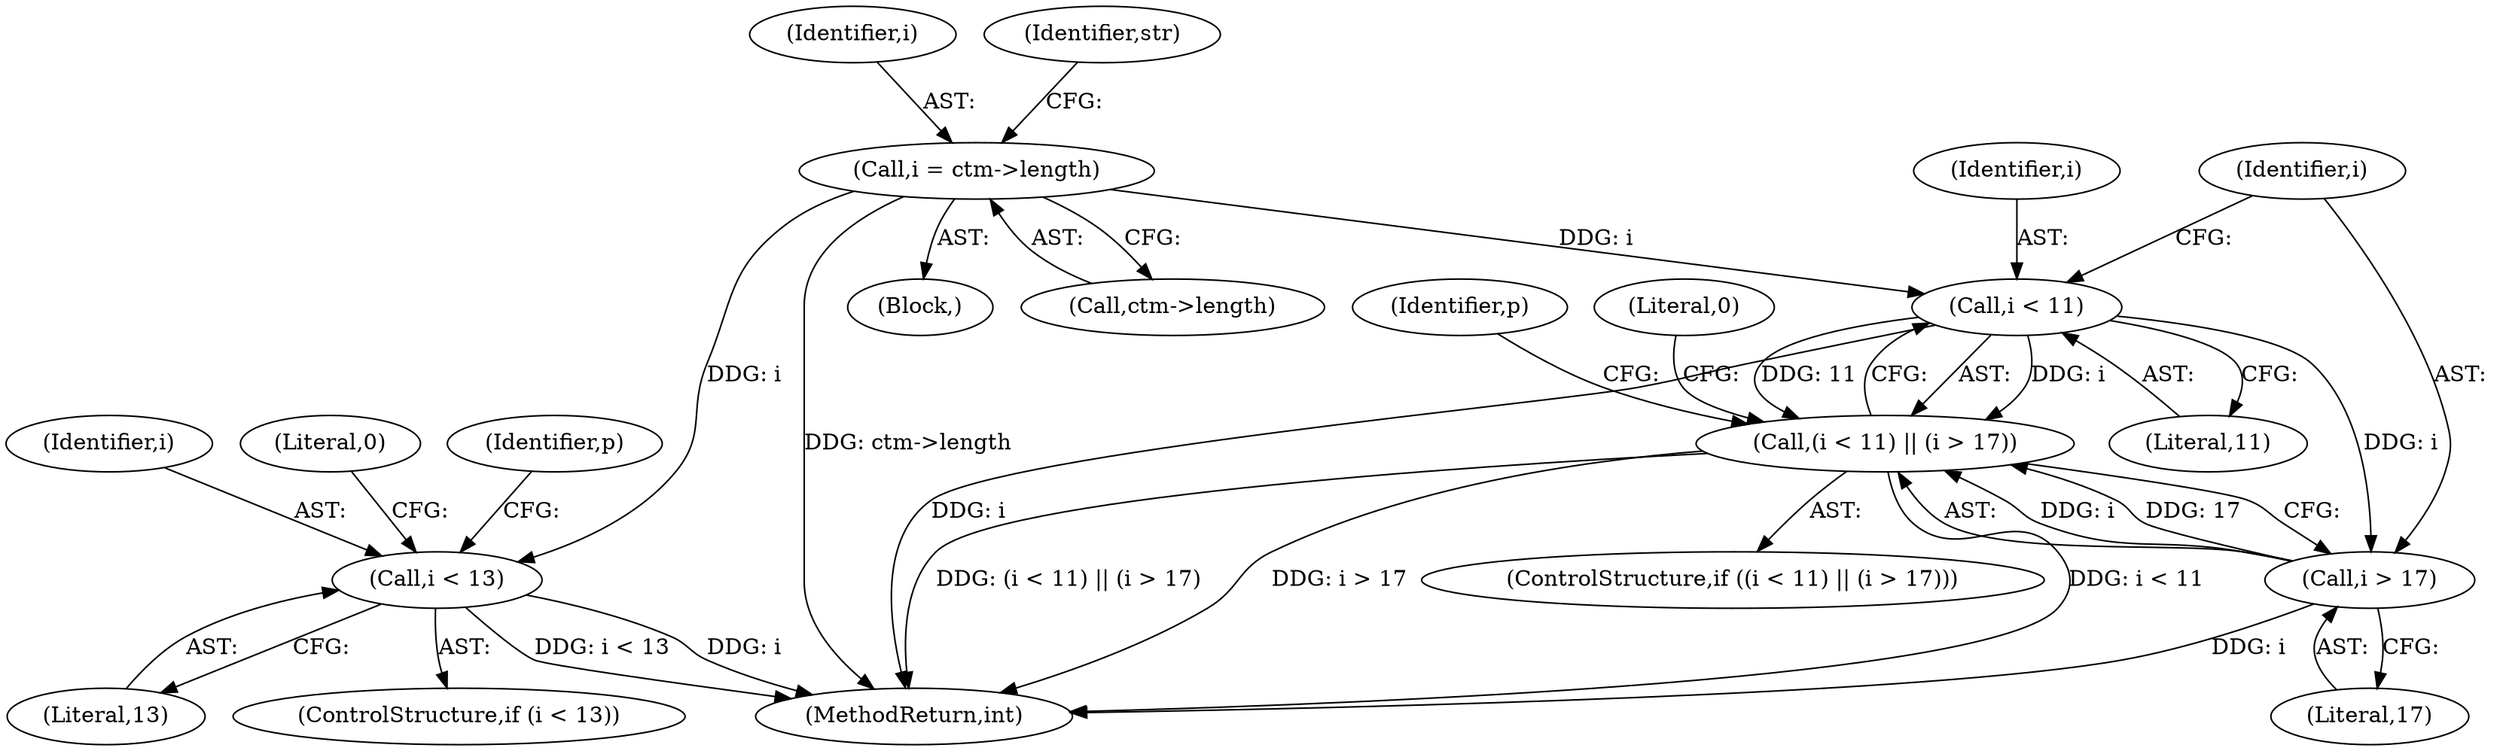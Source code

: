 digraph "0_openssl_f48b83b4fb7d6689584cf25f61ca63a4891f5b11@pointer" {
"1000118" [label="(Call,i = ctm->length)"];
"1000139" [label="(Call,i < 11)"];
"1000138" [label="(Call,(i < 11) || (i > 17))"];
"1000142" [label="(Call,i > 17)"];
"1000160" [label="(Call,i < 13)"];
"1000141" [label="(Literal,11)"];
"1000162" [label="(Literal,13)"];
"1000142" [label="(Call,i > 17)"];
"1000119" [label="(Identifier,i)"];
"1000138" [label="(Call,(i < 11) || (i > 17))"];
"1000140" [label="(Identifier,i)"];
"1000118" [label="(Call,i = ctm->length)"];
"1000161" [label="(Identifier,i)"];
"1000164" [label="(Literal,0)"];
"1000160" [label="(Call,i < 13)"];
"1000106" [label="(Block,)"];
"1000139" [label="(Call,i < 11)"];
"1000120" [label="(Call,ctm->length)"];
"1000137" [label="(ControlStructure,if ((i < 11) || (i > 17)))"];
"1000148" [label="(Identifier,p)"];
"1000146" [label="(Literal,0)"];
"1000159" [label="(ControlStructure,if (i < 13))"];
"1000143" [label="(Identifier,i)"];
"1000166" [label="(Identifier,p)"];
"1000426" [label="(MethodReturn,int)"];
"1000124" [label="(Identifier,str)"];
"1000144" [label="(Literal,17)"];
"1000118" -> "1000106"  [label="AST: "];
"1000118" -> "1000120"  [label="CFG: "];
"1000119" -> "1000118"  [label="AST: "];
"1000120" -> "1000118"  [label="AST: "];
"1000124" -> "1000118"  [label="CFG: "];
"1000118" -> "1000426"  [label="DDG: ctm->length"];
"1000118" -> "1000139"  [label="DDG: i"];
"1000118" -> "1000160"  [label="DDG: i"];
"1000139" -> "1000138"  [label="AST: "];
"1000139" -> "1000141"  [label="CFG: "];
"1000140" -> "1000139"  [label="AST: "];
"1000141" -> "1000139"  [label="AST: "];
"1000143" -> "1000139"  [label="CFG: "];
"1000138" -> "1000139"  [label="CFG: "];
"1000139" -> "1000426"  [label="DDG: i"];
"1000139" -> "1000138"  [label="DDG: i"];
"1000139" -> "1000138"  [label="DDG: 11"];
"1000139" -> "1000142"  [label="DDG: i"];
"1000138" -> "1000137"  [label="AST: "];
"1000138" -> "1000142"  [label="CFG: "];
"1000142" -> "1000138"  [label="AST: "];
"1000146" -> "1000138"  [label="CFG: "];
"1000148" -> "1000138"  [label="CFG: "];
"1000138" -> "1000426"  [label="DDG: i > 17"];
"1000138" -> "1000426"  [label="DDG: i < 11"];
"1000138" -> "1000426"  [label="DDG: (i < 11) || (i > 17)"];
"1000142" -> "1000138"  [label="DDG: i"];
"1000142" -> "1000138"  [label="DDG: 17"];
"1000142" -> "1000144"  [label="CFG: "];
"1000143" -> "1000142"  [label="AST: "];
"1000144" -> "1000142"  [label="AST: "];
"1000142" -> "1000426"  [label="DDG: i"];
"1000160" -> "1000159"  [label="AST: "];
"1000160" -> "1000162"  [label="CFG: "];
"1000161" -> "1000160"  [label="AST: "];
"1000162" -> "1000160"  [label="AST: "];
"1000164" -> "1000160"  [label="CFG: "];
"1000166" -> "1000160"  [label="CFG: "];
"1000160" -> "1000426"  [label="DDG: i < 13"];
"1000160" -> "1000426"  [label="DDG: i"];
}
